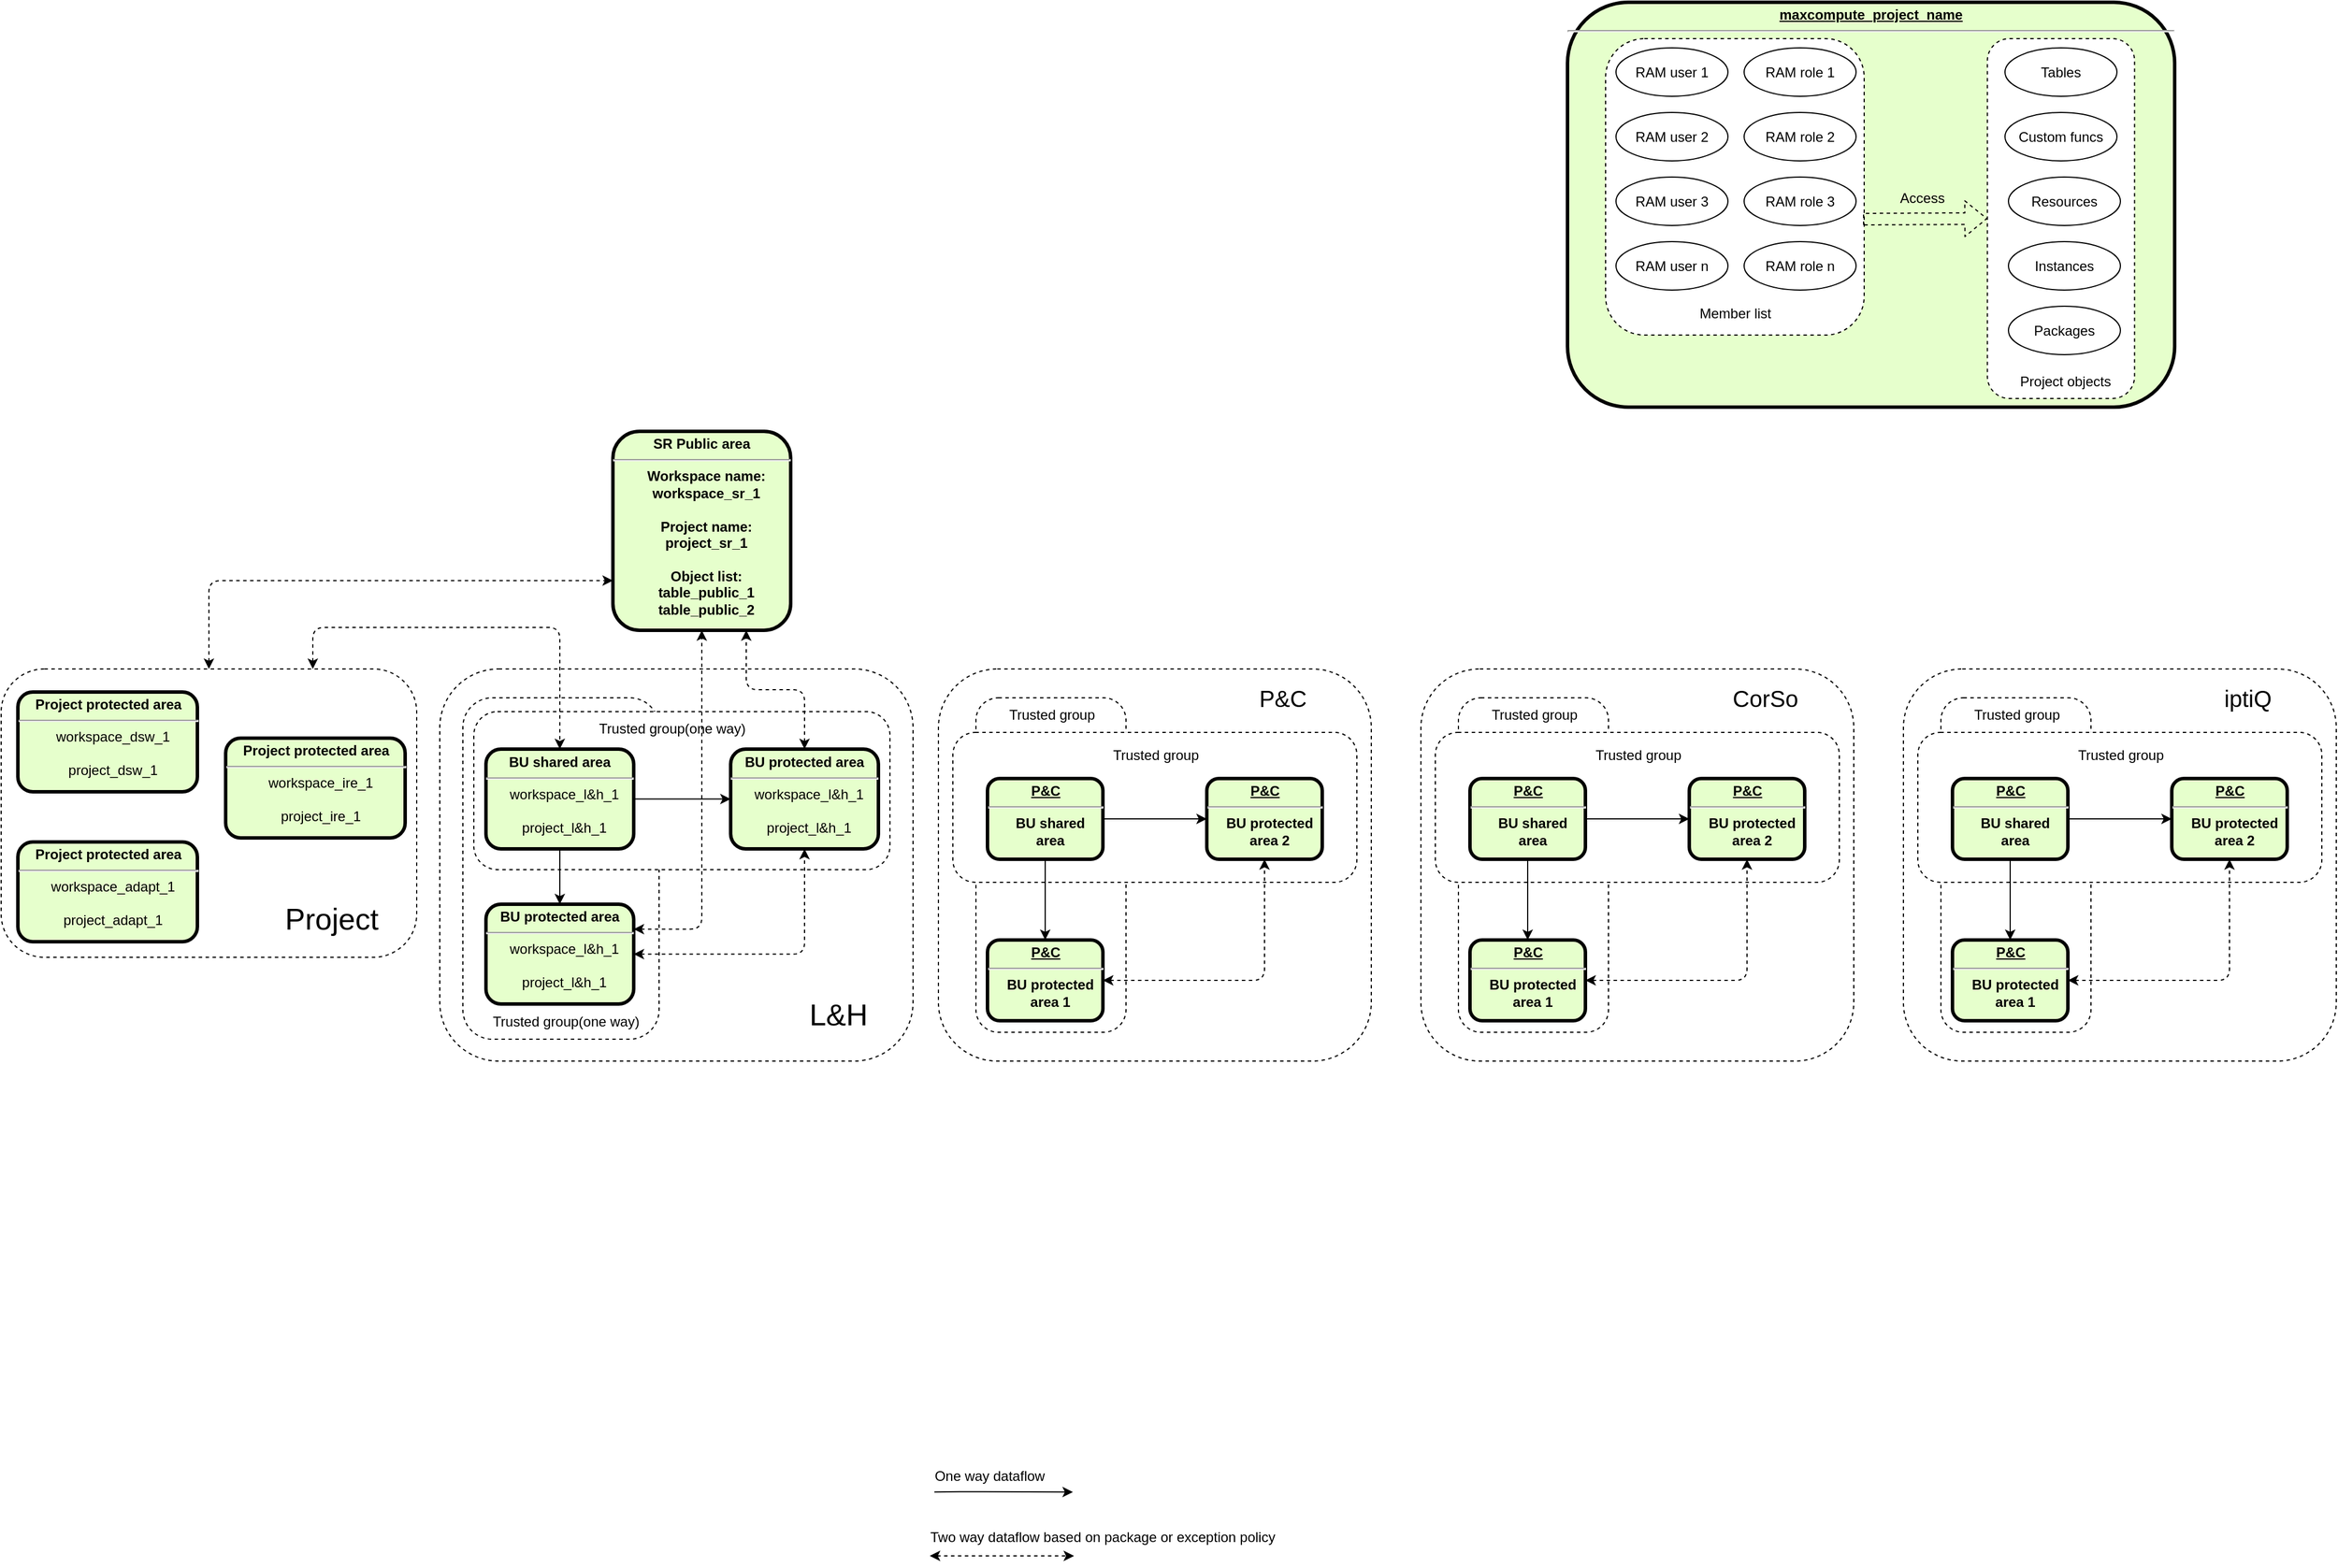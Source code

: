 <mxfile version="14.4.4" type="github">
  <diagram name="Page-1" id="c7558073-3199-34d8-9f00-42111426c3f3">
    <mxGraphModel dx="1746" dy="1850" grid="1" gridSize="10" guides="1" tooltips="1" connect="1" arrows="1" fold="1" page="1" pageScale="1" pageWidth="826" pageHeight="1169" background="#ffffff" math="0" shadow="0">
      <root>
        <mxCell id="0" />
        <mxCell id="1" parent="0" />
        <mxCell id="zFzPmybtbYSCaZnyCdFx-10" value="&lt;p style=&quot;margin: 0px ; margin-top: 4px ; text-align: center ; text-decoration: underline&quot;&gt;maxcompute_project_name&lt;/p&gt;&lt;hr&gt;&lt;p style=&quot;margin: 0px ; margin-left: 8px&quot;&gt;&lt;br&gt;&lt;/p&gt;" style="verticalAlign=middle;align=center;overflow=fill;fontSize=12;fontFamily=Helvetica;html=1;rounded=1;fontStyle=1;strokeWidth=3;fillColor=#E6FFCC" parent="1" vertex="1">
          <mxGeometry x="1157" y="-72" width="526" height="351" as="geometry" />
        </mxCell>
        <mxCell id="zFzPmybtbYSCaZnyCdFx-26" value="" style="rounded=1;whiteSpace=wrap;html=1;dashed=1;" parent="1" vertex="1">
          <mxGeometry x="1520.75" y="-40.5" width="127.5" height="312" as="geometry" />
        </mxCell>
        <mxCell id="zFzPmybtbYSCaZnyCdFx-24" value="" style="rounded=1;whiteSpace=wrap;html=1;dashed=1;" parent="1" vertex="1">
          <mxGeometry x="1190" y="-40.5" width="224" height="257" as="geometry" />
        </mxCell>
        <mxCell id="P1ETKW7xS4ezUGH-ev0N-116" value="" style="rounded=1;whiteSpace=wrap;html=1;dashed=1;" parent="1" vertex="1">
          <mxGeometry x="180" y="506" width="410" height="340" as="geometry" />
        </mxCell>
        <mxCell id="P1ETKW7xS4ezUGH-ev0N-103" value="" style="rounded=1;whiteSpace=wrap;html=1;dashed=1;" parent="1" vertex="1">
          <mxGeometry x="200" y="531" width="170" height="296" as="geometry" />
        </mxCell>
        <mxCell id="P1ETKW7xS4ezUGH-ev0N-111" value="" style="rounded=1;whiteSpace=wrap;html=1;dashed=1;" parent="1" vertex="1">
          <mxGeometry x="209.5" y="543" width="360.5" height="137" as="geometry" />
        </mxCell>
        <mxCell id="P1ETKW7xS4ezUGH-ev0N-105" value="" style="edgeStyle=orthogonalEdgeStyle;rounded=0;orthogonalLoop=1;jettySize=auto;html=1;entryX=0.5;entryY=0;entryDx=0;entryDy=0;" parent="1" source="10" target="BuY6lLi31nu-NfypY2Oj-50" edge="1">
          <mxGeometry relative="1" as="geometry">
            <mxPoint x="284" y="690" as="targetPoint" />
          </mxGeometry>
        </mxCell>
        <mxCell id="P1ETKW7xS4ezUGH-ev0N-113" value="" style="edgeStyle=orthogonalEdgeStyle;rounded=0;orthogonalLoop=1;jettySize=auto;html=1;exitX=1;exitY=0.5;exitDx=0;exitDy=0;entryX=0;entryY=0.5;entryDx=0;entryDy=0;" parent="1" source="10" target="BuY6lLi31nu-NfypY2Oj-49" edge="1">
          <mxGeometry relative="1" as="geometry">
            <mxPoint x="431" y="619" as="targetPoint" />
          </mxGeometry>
        </mxCell>
        <mxCell id="10" value="&lt;p style=&quot;margin: 4px 0px 0px&quot;&gt;BU shared area&lt;/p&gt;&lt;hr&gt;&lt;p style=&quot;margin: 0px ; margin-left: 8px&quot;&gt;&lt;span style=&quot;font-weight: 400&quot;&gt;workspace_l&amp;amp;h_1&lt;/span&gt;&lt;br&gt;&lt;/p&gt;&lt;p style=&quot;margin: 0px ; margin-left: 8px&quot;&gt;&lt;span style=&quot;font-weight: 400&quot;&gt;&lt;br&gt;&lt;/span&gt;&lt;/p&gt;&lt;p style=&quot;margin: 0px ; margin-left: 8px&quot;&gt;&lt;span style=&quot;font-weight: normal&quot;&gt;project_l&amp;amp;h_1&lt;/span&gt;&lt;/p&gt;" style="verticalAlign=middle;align=center;overflow=fill;fontSize=12;fontFamily=Helvetica;html=1;rounded=1;fontStyle=1;strokeWidth=3;fillColor=#E6FFCC" parent="1" vertex="1">
          <mxGeometry x="220" y="575.5" width="128" height="86.5" as="geometry" />
        </mxCell>
        <mxCell id="P1ETKW7xS4ezUGH-ev0N-104" value="Trusted group(one way)" style="text;html=1;align=center;verticalAlign=middle;resizable=0;points=[];autosize=1;" parent="1" vertex="1">
          <mxGeometry x="220" y="803" width="137" height="18" as="geometry" />
        </mxCell>
        <mxCell id="P1ETKW7xS4ezUGH-ev0N-112" value="Trusted group(one way)" style="text;html=1;align=center;verticalAlign=middle;resizable=0;points=[];autosize=1;" parent="1" vertex="1">
          <mxGeometry x="312" y="548.5" width="137" height="18" as="geometry" />
        </mxCell>
        <mxCell id="P1ETKW7xS4ezUGH-ev0N-117" value="L&amp;amp;H" style="text;html=1;align=center;verticalAlign=middle;resizable=0;points=[];autosize=1;strokeWidth=1;fontSize=26;" parent="1" vertex="1">
          <mxGeometry x="490" y="786" width="70" height="40" as="geometry" />
        </mxCell>
        <mxCell id="P1ETKW7xS4ezUGH-ev0N-125" value="" style="endArrow=classic;html=1;fontSize=20;" parent="1" edge="1">
          <mxGeometry width="50" height="50" relative="1" as="geometry">
            <mxPoint x="608.5" y="1219.66" as="sourcePoint" />
            <mxPoint x="728.5" y="1219.66" as="targetPoint" />
            <Array as="points">
              <mxPoint x="640.5" y="1219.33" />
            </Array>
          </mxGeometry>
        </mxCell>
        <mxCell id="P1ETKW7xS4ezUGH-ev0N-126" value="&lt;font style=&quot;font-size: 12px&quot;&gt;One way dataflow&lt;/font&gt;" style="text;html=1;align=center;verticalAlign=middle;resizable=0;points=[];autosize=1;fontSize=20;" parent="1" vertex="1">
          <mxGeometry x="603" y="1186.0" width="105" height="31" as="geometry" />
        </mxCell>
        <mxCell id="P1ETKW7xS4ezUGH-ev0N-127" value="" style="rounded=1;whiteSpace=wrap;html=1;dashed=1;" parent="1" vertex="1">
          <mxGeometry x="612" y="506" width="375" height="340" as="geometry" />
        </mxCell>
        <mxCell id="P1ETKW7xS4ezUGH-ev0N-128" value="" style="rounded=1;whiteSpace=wrap;html=1;dashed=1;" parent="1" vertex="1">
          <mxGeometry x="644.5" y="531" width="130" height="290" as="geometry" />
        </mxCell>
        <mxCell id="P1ETKW7xS4ezUGH-ev0N-129" value="" style="rounded=1;whiteSpace=wrap;html=1;dashed=1;" parent="1" vertex="1">
          <mxGeometry x="624.5" y="561" width="350" height="130" as="geometry" />
        </mxCell>
        <mxCell id="P1ETKW7xS4ezUGH-ev0N-130" value="" style="edgeStyle=orthogonalEdgeStyle;rounded=0;orthogonalLoop=1;jettySize=auto;html=1;" parent="1" source="P1ETKW7xS4ezUGH-ev0N-132" target="P1ETKW7xS4ezUGH-ev0N-133" edge="1">
          <mxGeometry relative="1" as="geometry" />
        </mxCell>
        <mxCell id="P1ETKW7xS4ezUGH-ev0N-131" value="" style="edgeStyle=orthogonalEdgeStyle;rounded=0;orthogonalLoop=1;jettySize=auto;html=1;exitX=1;exitY=0.5;exitDx=0;exitDy=0;entryX=0;entryY=0.5;entryDx=0;entryDy=0;" parent="1" source="P1ETKW7xS4ezUGH-ev0N-132" target="P1ETKW7xS4ezUGH-ev0N-137" edge="1">
          <mxGeometry relative="1" as="geometry" />
        </mxCell>
        <mxCell id="P1ETKW7xS4ezUGH-ev0N-132" value="&lt;p style=&quot;margin: 4px 0px 0px ; text-decoration: underline&quot;&gt;P&amp;amp;C&lt;/p&gt;&lt;hr&gt;&lt;p style=&quot;margin: 0px ; margin-left: 8px&quot;&gt;BU shared&lt;/p&gt;&lt;p style=&quot;margin: 0px ; margin-left: 8px&quot;&gt;area&lt;/p&gt;" style="verticalAlign=middle;align=center;overflow=fill;fontSize=12;fontFamily=Helvetica;html=1;rounded=1;fontStyle=1;strokeWidth=3;fillColor=#E6FFCC" parent="1" vertex="1">
          <mxGeometry x="654.5" y="601" width="100" height="70" as="geometry" />
        </mxCell>
        <mxCell id="P1ETKW7xS4ezUGH-ev0N-133" value="&lt;p style=&quot;margin: 0px ; margin-top: 4px ; text-align: center ; text-decoration: underline&quot;&gt;P&amp;amp;C&lt;/p&gt;&lt;hr&gt;&lt;p style=&quot;margin: 0px ; margin-left: 8px&quot;&gt;BU protected&lt;/p&gt;&lt;p style=&quot;margin: 0px ; margin-left: 8px&quot;&gt;area 1&lt;/p&gt;" style="verticalAlign=middle;align=center;overflow=fill;fontSize=12;fontFamily=Helvetica;html=1;rounded=1;fontStyle=1;strokeWidth=3;fillColor=#E6FFCC" parent="1" vertex="1">
          <mxGeometry x="654.5" y="741" width="100" height="70" as="geometry" />
        </mxCell>
        <mxCell id="P1ETKW7xS4ezUGH-ev0N-137" value="&lt;p style=&quot;margin: 0px ; margin-top: 4px ; text-align: center ; text-decoration: underline&quot;&gt;P&amp;amp;C&lt;/p&gt;&lt;hr&gt;&lt;p style=&quot;margin: 0px ; margin-left: 8px&quot;&gt;BU protected&lt;/p&gt;&lt;p style=&quot;margin: 0px ; margin-left: 8px&quot;&gt;area 2&lt;/p&gt;" style="verticalAlign=middle;align=center;overflow=fill;fontSize=12;fontFamily=Helvetica;html=1;rounded=1;fontStyle=1;strokeWidth=3;fillColor=#E6FFCC" parent="1" vertex="1">
          <mxGeometry x="844.5" y="601" width="100" height="70" as="geometry" />
        </mxCell>
        <mxCell id="P1ETKW7xS4ezUGH-ev0N-138" value="Trusted group" style="text;html=1;align=center;verticalAlign=middle;resizable=0;points=[];autosize=1;" parent="1" vertex="1">
          <mxGeometry x="664.5" y="536" width="90" height="20" as="geometry" />
        </mxCell>
        <mxCell id="P1ETKW7xS4ezUGH-ev0N-139" value="Trusted group" style="text;html=1;align=center;verticalAlign=middle;resizable=0;points=[];autosize=1;" parent="1" vertex="1">
          <mxGeometry x="754.5" y="571" width="90" height="20" as="geometry" />
        </mxCell>
        <mxCell id="P1ETKW7xS4ezUGH-ev0N-140" value="P&amp;amp;C" style="text;html=1;align=center;verticalAlign=middle;resizable=0;points=[];autosize=1;strokeWidth=1;fontSize=20;" parent="1" vertex="1">
          <mxGeometry x="879.5" y="516" width="60" height="30" as="geometry" />
        </mxCell>
        <mxCell id="P1ETKW7xS4ezUGH-ev0N-143" value="" style="rounded=1;whiteSpace=wrap;html=1;dashed=1;" parent="1" vertex="1">
          <mxGeometry x="-200" y="506" width="360" height="250" as="geometry" />
        </mxCell>
        <mxCell id="P1ETKW7xS4ezUGH-ev0N-156" value="Project" style="text;html=1;align=center;verticalAlign=middle;resizable=0;points=[];autosize=1;strokeWidth=1;fontSize=26;" parent="1" vertex="1">
          <mxGeometry x="36" y="702.5" width="100" height="40" as="geometry" />
        </mxCell>
        <mxCell id="P1ETKW7xS4ezUGH-ev0N-159" value="&lt;p style=&quot;margin: 4px 0px 0px ; text-align: center&quot;&gt;SR Public area&lt;/p&gt;&lt;hr&gt;&lt;p style=&quot;margin: 0px ; margin-left: 8px&quot;&gt;&lt;span&gt;Workspace name:&lt;/span&gt;&lt;/p&gt;&lt;p style=&quot;margin: 0px ; margin-left: 8px&quot;&gt;&lt;span&gt;workspace_sr_1&lt;/span&gt;&lt;br&gt;&lt;/p&gt;&lt;p style=&quot;margin: 0px ; margin-left: 8px&quot;&gt;&lt;span&gt;&lt;br&gt;&lt;/span&gt;&lt;/p&gt;&lt;p style=&quot;margin: 0px ; margin-left: 8px&quot;&gt;&lt;span&gt;Project name:&lt;/span&gt;&lt;/p&gt;&lt;p style=&quot;margin: 0px ; margin-left: 8px&quot;&gt;&lt;span&gt;project_sr_1&lt;/span&gt;&lt;/p&gt;&lt;p style=&quot;margin: 0px ; margin-left: 8px&quot;&gt;&lt;span&gt;&lt;br&gt;&lt;/span&gt;&lt;/p&gt;&lt;p style=&quot;margin: 0px ; margin-left: 8px&quot;&gt;&lt;span&gt;Object list:&lt;/span&gt;&lt;/p&gt;&lt;p style=&quot;margin: 0px ; margin-left: 8px&quot;&gt;table_public_1&lt;/p&gt;&lt;p style=&quot;margin: 0px ; margin-left: 8px&quot;&gt;table_public_2&lt;/p&gt;" style="verticalAlign=middle;align=center;overflow=fill;fontSize=12;fontFamily=Helvetica;html=1;rounded=1;fontStyle=1;strokeWidth=3;fillColor=#E6FFCC" parent="1" vertex="1">
          <mxGeometry x="330" y="300" width="154" height="172.5" as="geometry" />
        </mxCell>
        <mxCell id="P1ETKW7xS4ezUGH-ev0N-176" value="" style="endArrow=classic;startArrow=classic;html=1;dashed=1;fontSize=20;exitX=1;exitY=0.5;exitDx=0;exitDy=0;entryX=0.5;entryY=1;entryDx=0;entryDy=0;" parent="1" edge="1">
          <mxGeometry width="50" height="50" relative="1" as="geometry">
            <mxPoint x="754.5" y="776" as="sourcePoint" />
            <mxPoint x="894.5" y="671" as="targetPoint" />
            <Array as="points">
              <mxPoint x="894.5" y="776" />
            </Array>
          </mxGeometry>
        </mxCell>
        <mxCell id="zFzPmybtbYSCaZnyCdFx-11" value="RAM user 3" style="ellipse;whiteSpace=wrap;html=1;" parent="1" vertex="1">
          <mxGeometry x="1199" y="79.5" width="97" height="42" as="geometry" />
        </mxCell>
        <mxCell id="zFzPmybtbYSCaZnyCdFx-12" value="RAM user 2" style="ellipse;whiteSpace=wrap;html=1;" parent="1" vertex="1">
          <mxGeometry x="1199" y="23.5" width="97" height="42" as="geometry" />
        </mxCell>
        <mxCell id="zFzPmybtbYSCaZnyCdFx-13" value="RAM user 1" style="ellipse;whiteSpace=wrap;html=1;" parent="1" vertex="1">
          <mxGeometry x="1199" y="-32.5" width="97" height="42" as="geometry" />
        </mxCell>
        <mxCell id="zFzPmybtbYSCaZnyCdFx-14" value="RAM role 3" style="ellipse;whiteSpace=wrap;html=1;" parent="1" vertex="1">
          <mxGeometry x="1310" y="79.5" width="97" height="42" as="geometry" />
        </mxCell>
        <mxCell id="zFzPmybtbYSCaZnyCdFx-15" value="RAM role 2" style="ellipse;whiteSpace=wrap;html=1;" parent="1" vertex="1">
          <mxGeometry x="1310" y="23.5" width="97" height="42" as="geometry" />
        </mxCell>
        <mxCell id="zFzPmybtbYSCaZnyCdFx-16" value="RAM role 1" style="ellipse;whiteSpace=wrap;html=1;" parent="1" vertex="1">
          <mxGeometry x="1310" y="-32.5" width="97" height="42" as="geometry" />
        </mxCell>
        <mxCell id="zFzPmybtbYSCaZnyCdFx-17" value="RAM user n" style="ellipse;whiteSpace=wrap;html=1;" parent="1" vertex="1">
          <mxGeometry x="1199" y="135.5" width="97" height="42" as="geometry" />
        </mxCell>
        <mxCell id="zFzPmybtbYSCaZnyCdFx-18" value="RAM role n" style="ellipse;whiteSpace=wrap;html=1;" parent="1" vertex="1">
          <mxGeometry x="1310" y="135.5" width="97" height="42" as="geometry" />
        </mxCell>
        <mxCell id="zFzPmybtbYSCaZnyCdFx-19" value="Tables" style="ellipse;whiteSpace=wrap;html=1;" parent="1" vertex="1">
          <mxGeometry x="1536" y="-32.5" width="97" height="42" as="geometry" />
        </mxCell>
        <mxCell id="zFzPmybtbYSCaZnyCdFx-20" value="Custom funcs" style="ellipse;whiteSpace=wrap;html=1;" parent="1" vertex="1">
          <mxGeometry x="1536" y="23.5" width="97" height="42" as="geometry" />
        </mxCell>
        <mxCell id="zFzPmybtbYSCaZnyCdFx-21" value="Resources" style="ellipse;whiteSpace=wrap;html=1;" parent="1" vertex="1">
          <mxGeometry x="1539" y="79.5" width="97" height="42" as="geometry" />
        </mxCell>
        <mxCell id="zFzPmybtbYSCaZnyCdFx-22" value="Instances" style="ellipse;whiteSpace=wrap;html=1;" parent="1" vertex="1">
          <mxGeometry x="1539" y="135.5" width="97" height="42" as="geometry" />
        </mxCell>
        <mxCell id="zFzPmybtbYSCaZnyCdFx-23" value="Packages" style="ellipse;whiteSpace=wrap;html=1;" parent="1" vertex="1">
          <mxGeometry x="1539" y="191.5" width="97" height="42" as="geometry" />
        </mxCell>
        <mxCell id="zFzPmybtbYSCaZnyCdFx-25" value="Member list" style="text;html=1;align=center;verticalAlign=middle;resizable=0;points=[];autosize=1;" parent="1" vertex="1">
          <mxGeometry x="1266" y="188.5" width="72" height="18" as="geometry" />
        </mxCell>
        <mxCell id="zFzPmybtbYSCaZnyCdFx-27" value="Project objects" style="text;html=1;align=center;verticalAlign=middle;resizable=0;points=[];autosize=1;" parent="1" vertex="1">
          <mxGeometry x="1543" y="247.5" width="89" height="18" as="geometry" />
        </mxCell>
        <mxCell id="BuY6lLi31nu-NfypY2Oj-10" value="" style="shape=flexArrow;endArrow=classic;html=1;entryX=0;entryY=0.5;entryDx=0;entryDy=0;dashed=1;" edge="1" parent="1" target="zFzPmybtbYSCaZnyCdFx-26">
          <mxGeometry width="50" height="50" relative="1" as="geometry">
            <mxPoint x="1413" y="116" as="sourcePoint" />
            <mxPoint x="1483" y="69" as="targetPoint" />
          </mxGeometry>
        </mxCell>
        <mxCell id="BuY6lLi31nu-NfypY2Oj-11" value="Access" style="text;html=1;align=center;verticalAlign=middle;resizable=0;points=[];autosize=1;" vertex="1" parent="1">
          <mxGeometry x="1439" y="89" width="49" height="18" as="geometry" />
        </mxCell>
        <mxCell id="BuY6lLi31nu-NfypY2Oj-12" value="" style="rounded=1;whiteSpace=wrap;html=1;dashed=1;" vertex="1" parent="1">
          <mxGeometry x="1030" y="506" width="375" height="340" as="geometry" />
        </mxCell>
        <mxCell id="BuY6lLi31nu-NfypY2Oj-13" value="" style="rounded=1;whiteSpace=wrap;html=1;dashed=1;" vertex="1" parent="1">
          <mxGeometry x="1062.5" y="531" width="130" height="290" as="geometry" />
        </mxCell>
        <mxCell id="BuY6lLi31nu-NfypY2Oj-14" value="" style="rounded=1;whiteSpace=wrap;html=1;dashed=1;" vertex="1" parent="1">
          <mxGeometry x="1042.5" y="561" width="350" height="130" as="geometry" />
        </mxCell>
        <mxCell id="BuY6lLi31nu-NfypY2Oj-15" value="" style="edgeStyle=orthogonalEdgeStyle;rounded=0;orthogonalLoop=1;jettySize=auto;html=1;" edge="1" parent="1" source="BuY6lLi31nu-NfypY2Oj-17" target="BuY6lLi31nu-NfypY2Oj-18">
          <mxGeometry relative="1" as="geometry" />
        </mxCell>
        <mxCell id="BuY6lLi31nu-NfypY2Oj-16" value="" style="edgeStyle=orthogonalEdgeStyle;rounded=0;orthogonalLoop=1;jettySize=auto;html=1;exitX=1;exitY=0.5;exitDx=0;exitDy=0;entryX=0;entryY=0.5;entryDx=0;entryDy=0;" edge="1" parent="1" source="BuY6lLi31nu-NfypY2Oj-17" target="BuY6lLi31nu-NfypY2Oj-19">
          <mxGeometry relative="1" as="geometry" />
        </mxCell>
        <mxCell id="BuY6lLi31nu-NfypY2Oj-17" value="&lt;p style=&quot;margin: 4px 0px 0px ; text-decoration: underline&quot;&gt;P&amp;amp;C&lt;/p&gt;&lt;hr&gt;&lt;p style=&quot;margin: 0px ; margin-left: 8px&quot;&gt;BU shared&lt;/p&gt;&lt;p style=&quot;margin: 0px ; margin-left: 8px&quot;&gt;area&lt;/p&gt;" style="verticalAlign=middle;align=center;overflow=fill;fontSize=12;fontFamily=Helvetica;html=1;rounded=1;fontStyle=1;strokeWidth=3;fillColor=#E6FFCC" vertex="1" parent="1">
          <mxGeometry x="1072.5" y="601" width="100" height="70" as="geometry" />
        </mxCell>
        <mxCell id="BuY6lLi31nu-NfypY2Oj-18" value="&lt;p style=&quot;margin: 0px ; margin-top: 4px ; text-align: center ; text-decoration: underline&quot;&gt;P&amp;amp;C&lt;/p&gt;&lt;hr&gt;&lt;p style=&quot;margin: 0px ; margin-left: 8px&quot;&gt;BU protected&lt;/p&gt;&lt;p style=&quot;margin: 0px ; margin-left: 8px&quot;&gt;area 1&lt;/p&gt;" style="verticalAlign=middle;align=center;overflow=fill;fontSize=12;fontFamily=Helvetica;html=1;rounded=1;fontStyle=1;strokeWidth=3;fillColor=#E6FFCC" vertex="1" parent="1">
          <mxGeometry x="1072.5" y="741" width="100" height="70" as="geometry" />
        </mxCell>
        <mxCell id="BuY6lLi31nu-NfypY2Oj-19" value="&lt;p style=&quot;margin: 0px ; margin-top: 4px ; text-align: center ; text-decoration: underline&quot;&gt;P&amp;amp;C&lt;/p&gt;&lt;hr&gt;&lt;p style=&quot;margin: 0px ; margin-left: 8px&quot;&gt;BU protected&lt;/p&gt;&lt;p style=&quot;margin: 0px ; margin-left: 8px&quot;&gt;area 2&lt;/p&gt;" style="verticalAlign=middle;align=center;overflow=fill;fontSize=12;fontFamily=Helvetica;html=1;rounded=1;fontStyle=1;strokeWidth=3;fillColor=#E6FFCC" vertex="1" parent="1">
          <mxGeometry x="1262.5" y="601" width="100" height="70" as="geometry" />
        </mxCell>
        <mxCell id="BuY6lLi31nu-NfypY2Oj-20" value="Trusted group" style="text;html=1;align=center;verticalAlign=middle;resizable=0;points=[];autosize=1;" vertex="1" parent="1">
          <mxGeometry x="1082.5" y="536" width="90" height="20" as="geometry" />
        </mxCell>
        <mxCell id="BuY6lLi31nu-NfypY2Oj-21" value="Trusted group" style="text;html=1;align=center;verticalAlign=middle;resizable=0;points=[];autosize=1;" vertex="1" parent="1">
          <mxGeometry x="1172.5" y="571" width="90" height="20" as="geometry" />
        </mxCell>
        <mxCell id="BuY6lLi31nu-NfypY2Oj-22" value="CorSo" style="text;html=1;align=center;verticalAlign=middle;resizable=0;points=[];autosize=1;strokeWidth=1;fontSize=20;" vertex="1" parent="1">
          <mxGeometry x="1294.5" y="517" width="67" height="28" as="geometry" />
        </mxCell>
        <mxCell id="BuY6lLi31nu-NfypY2Oj-24" value="" style="endArrow=classic;startArrow=classic;html=1;dashed=1;fontSize=20;exitX=1;exitY=0.5;exitDx=0;exitDy=0;entryX=0.5;entryY=1;entryDx=0;entryDy=0;" edge="1" parent="1">
          <mxGeometry width="50" height="50" relative="1" as="geometry">
            <mxPoint x="1172.5" y="776" as="sourcePoint" />
            <mxPoint x="1312.5" y="671" as="targetPoint" />
            <Array as="points">
              <mxPoint x="1312.5" y="776" />
            </Array>
          </mxGeometry>
        </mxCell>
        <mxCell id="BuY6lLi31nu-NfypY2Oj-25" value="" style="rounded=1;whiteSpace=wrap;html=1;dashed=1;" vertex="1" parent="1">
          <mxGeometry x="1448" y="506" width="375" height="340" as="geometry" />
        </mxCell>
        <mxCell id="BuY6lLi31nu-NfypY2Oj-26" value="" style="rounded=1;whiteSpace=wrap;html=1;dashed=1;" vertex="1" parent="1">
          <mxGeometry x="1480.5" y="531" width="130" height="290" as="geometry" />
        </mxCell>
        <mxCell id="BuY6lLi31nu-NfypY2Oj-27" value="" style="rounded=1;whiteSpace=wrap;html=1;dashed=1;" vertex="1" parent="1">
          <mxGeometry x="1460.5" y="561" width="350" height="130" as="geometry" />
        </mxCell>
        <mxCell id="BuY6lLi31nu-NfypY2Oj-28" value="" style="edgeStyle=orthogonalEdgeStyle;rounded=0;orthogonalLoop=1;jettySize=auto;html=1;" edge="1" parent="1" source="BuY6lLi31nu-NfypY2Oj-30" target="BuY6lLi31nu-NfypY2Oj-31">
          <mxGeometry relative="1" as="geometry" />
        </mxCell>
        <mxCell id="BuY6lLi31nu-NfypY2Oj-29" value="" style="edgeStyle=orthogonalEdgeStyle;rounded=0;orthogonalLoop=1;jettySize=auto;html=1;exitX=1;exitY=0.5;exitDx=0;exitDy=0;entryX=0;entryY=0.5;entryDx=0;entryDy=0;" edge="1" parent="1" source="BuY6lLi31nu-NfypY2Oj-30" target="BuY6lLi31nu-NfypY2Oj-32">
          <mxGeometry relative="1" as="geometry" />
        </mxCell>
        <mxCell id="BuY6lLi31nu-NfypY2Oj-30" value="&lt;p style=&quot;margin: 4px 0px 0px ; text-decoration: underline&quot;&gt;P&amp;amp;C&lt;/p&gt;&lt;hr&gt;&lt;p style=&quot;margin: 0px ; margin-left: 8px&quot;&gt;BU shared&lt;/p&gt;&lt;p style=&quot;margin: 0px ; margin-left: 8px&quot;&gt;area&lt;/p&gt;" style="verticalAlign=middle;align=center;overflow=fill;fontSize=12;fontFamily=Helvetica;html=1;rounded=1;fontStyle=1;strokeWidth=3;fillColor=#E6FFCC" vertex="1" parent="1">
          <mxGeometry x="1490.5" y="601" width="100" height="70" as="geometry" />
        </mxCell>
        <mxCell id="BuY6lLi31nu-NfypY2Oj-31" value="&lt;p style=&quot;margin: 0px ; margin-top: 4px ; text-align: center ; text-decoration: underline&quot;&gt;P&amp;amp;C&lt;/p&gt;&lt;hr&gt;&lt;p style=&quot;margin: 0px ; margin-left: 8px&quot;&gt;BU protected&lt;/p&gt;&lt;p style=&quot;margin: 0px ; margin-left: 8px&quot;&gt;area 1&lt;/p&gt;" style="verticalAlign=middle;align=center;overflow=fill;fontSize=12;fontFamily=Helvetica;html=1;rounded=1;fontStyle=1;strokeWidth=3;fillColor=#E6FFCC" vertex="1" parent="1">
          <mxGeometry x="1490.5" y="741" width="100" height="70" as="geometry" />
        </mxCell>
        <mxCell id="BuY6lLi31nu-NfypY2Oj-32" value="&lt;p style=&quot;margin: 0px ; margin-top: 4px ; text-align: center ; text-decoration: underline&quot;&gt;P&amp;amp;C&lt;/p&gt;&lt;hr&gt;&lt;p style=&quot;margin: 0px ; margin-left: 8px&quot;&gt;BU protected&lt;/p&gt;&lt;p style=&quot;margin: 0px ; margin-left: 8px&quot;&gt;area 2&lt;/p&gt;" style="verticalAlign=middle;align=center;overflow=fill;fontSize=12;fontFamily=Helvetica;html=1;rounded=1;fontStyle=1;strokeWidth=3;fillColor=#E6FFCC" vertex="1" parent="1">
          <mxGeometry x="1680.5" y="601" width="100" height="70" as="geometry" />
        </mxCell>
        <mxCell id="BuY6lLi31nu-NfypY2Oj-33" value="Trusted group" style="text;html=1;align=center;verticalAlign=middle;resizable=0;points=[];autosize=1;" vertex="1" parent="1">
          <mxGeometry x="1500.5" y="536" width="90" height="20" as="geometry" />
        </mxCell>
        <mxCell id="BuY6lLi31nu-NfypY2Oj-34" value="Trusted group" style="text;html=1;align=center;verticalAlign=middle;resizable=0;points=[];autosize=1;" vertex="1" parent="1">
          <mxGeometry x="1590.5" y="571" width="90" height="20" as="geometry" />
        </mxCell>
        <mxCell id="BuY6lLi31nu-NfypY2Oj-35" value="iptiQ" style="text;html=1;align=center;verticalAlign=middle;resizable=0;points=[];autosize=1;strokeWidth=1;fontSize=20;" vertex="1" parent="1">
          <mxGeometry x="1720.5" y="517" width="51" height="28" as="geometry" />
        </mxCell>
        <mxCell id="BuY6lLi31nu-NfypY2Oj-37" value="" style="endArrow=classic;startArrow=classic;html=1;dashed=1;fontSize=20;exitX=1;exitY=0.5;exitDx=0;exitDy=0;entryX=0.5;entryY=1;entryDx=0;entryDy=0;" edge="1" parent="1">
          <mxGeometry width="50" height="50" relative="1" as="geometry">
            <mxPoint x="1590.5" y="776" as="sourcePoint" />
            <mxPoint x="1730.5" y="671" as="targetPoint" />
            <Array as="points">
              <mxPoint x="1730.5" y="776" />
            </Array>
          </mxGeometry>
        </mxCell>
        <mxCell id="BuY6lLi31nu-NfypY2Oj-38" value="&lt;div&gt;&lt;span style=&quot;font-size: 12px&quot;&gt;Two way dataflow based on package or exception policy&lt;/span&gt;&lt;/div&gt;" style="text;html=1;align=left;verticalAlign=middle;resizable=0;points=[];autosize=1;fontSize=20;" vertex="1" parent="1">
          <mxGeometry x="603" y="1240" width="310" height="30" as="geometry" />
        </mxCell>
        <mxCell id="BuY6lLi31nu-NfypY2Oj-42" value="" style="endArrow=classic;startArrow=classic;html=1;dashed=1;" edge="1" parent="1">
          <mxGeometry width="50" height="50" relative="1" as="geometry">
            <mxPoint x="604.5" y="1275" as="sourcePoint" />
            <mxPoint x="729.5" y="1275" as="targetPoint" />
          </mxGeometry>
        </mxCell>
        <mxCell id="BuY6lLi31nu-NfypY2Oj-45" value="" style="endArrow=classic;startArrow=classic;html=1;dashed=1;fontSize=26;edgeStyle=orthogonalEdgeStyle;entryX=0.75;entryY=1;entryDx=0;entryDy=0;exitX=0.5;exitY=0;exitDx=0;exitDy=0;" edge="1" parent="1" source="BuY6lLi31nu-NfypY2Oj-49" target="P1ETKW7xS4ezUGH-ev0N-159">
          <mxGeometry width="50" height="50" relative="1" as="geometry">
            <mxPoint x="494.5" y="576" as="sourcePoint" />
            <mxPoint x="260" y="360" as="targetPoint" />
          </mxGeometry>
        </mxCell>
        <mxCell id="BuY6lLi31nu-NfypY2Oj-46" value="" style="endArrow=classic;startArrow=classic;html=1;dashed=1;fontSize=26;edgeStyle=orthogonalEdgeStyle;entryX=0.5;entryY=1;entryDx=0;entryDy=0;exitX=1;exitY=0.5;exitDx=0;exitDy=0;" edge="1" parent="1" source="BuY6lLi31nu-NfypY2Oj-50" target="BuY6lLi31nu-NfypY2Oj-49">
          <mxGeometry width="50" height="50" relative="1" as="geometry">
            <mxPoint x="348" y="748.5" as="sourcePoint" />
            <mxPoint x="494.5" y="662" as="targetPoint" />
          </mxGeometry>
        </mxCell>
        <mxCell id="BuY6lLi31nu-NfypY2Oj-49" value="&lt;p style=&quot;margin: 4px 0px 0px&quot;&gt;BU protected area&lt;/p&gt;&lt;hr&gt;&lt;p style=&quot;margin: 0px ; margin-left: 8px&quot;&gt;&lt;span style=&quot;font-weight: 400&quot;&gt;workspace_l&amp;amp;h_1&lt;/span&gt;&lt;br&gt;&lt;/p&gt;&lt;p style=&quot;margin: 0px ; margin-left: 8px&quot;&gt;&lt;span style=&quot;font-weight: 400&quot;&gt;&lt;br&gt;&lt;/span&gt;&lt;/p&gt;&lt;p style=&quot;margin: 0px ; margin-left: 8px&quot;&gt;&lt;span style=&quot;font-weight: normal&quot;&gt;project_l&amp;amp;h_1&lt;/span&gt;&lt;/p&gt;" style="verticalAlign=middle;align=center;overflow=fill;fontSize=12;fontFamily=Helvetica;html=1;rounded=1;fontStyle=1;strokeWidth=3;fillColor=#E6FFCC" vertex="1" parent="1">
          <mxGeometry x="432" y="575.5" width="128" height="86.5" as="geometry" />
        </mxCell>
        <mxCell id="BuY6lLi31nu-NfypY2Oj-50" value="&lt;p style=&quot;margin: 4px 0px 0px&quot;&gt;BU protected area&lt;/p&gt;&lt;hr&gt;&lt;p style=&quot;margin: 0px ; margin-left: 8px&quot;&gt;&lt;span style=&quot;font-weight: 400&quot;&gt;workspace_l&amp;amp;h_1&lt;/span&gt;&lt;br&gt;&lt;/p&gt;&lt;p style=&quot;margin: 0px ; margin-left: 8px&quot;&gt;&lt;span style=&quot;font-weight: 400&quot;&gt;&lt;br&gt;&lt;/span&gt;&lt;/p&gt;&lt;p style=&quot;margin: 0px ; margin-left: 8px&quot;&gt;&lt;span style=&quot;font-weight: normal&quot;&gt;project_l&amp;amp;h_1&lt;/span&gt;&lt;/p&gt;" style="verticalAlign=middle;align=center;overflow=fill;fontSize=12;fontFamily=Helvetica;html=1;rounded=1;fontStyle=1;strokeWidth=3;fillColor=#E6FFCC" vertex="1" parent="1">
          <mxGeometry x="220" y="710" width="128" height="86.5" as="geometry" />
        </mxCell>
        <mxCell id="BuY6lLi31nu-NfypY2Oj-51" value="&lt;p style=&quot;margin: 4px 0px 0px&quot;&gt;Project protected area&lt;/p&gt;&lt;hr&gt;&lt;p style=&quot;margin: 0px ; margin-left: 8px&quot;&gt;&lt;span style=&quot;font-weight: 400&quot;&gt;workspace_dsw_1&lt;/span&gt;&lt;br&gt;&lt;/p&gt;&lt;p style=&quot;margin: 0px ; margin-left: 8px&quot;&gt;&lt;span style=&quot;font-weight: 400&quot;&gt;&lt;br&gt;&lt;/span&gt;&lt;/p&gt;&lt;p style=&quot;margin: 0px ; margin-left: 8px&quot;&gt;&lt;span style=&quot;font-weight: normal&quot;&gt;project_dsw_1&lt;/span&gt;&lt;/p&gt;" style="verticalAlign=middle;align=center;overflow=fill;fontSize=12;fontFamily=Helvetica;html=1;rounded=1;fontStyle=1;strokeWidth=3;fillColor=#E6FFCC" vertex="1" parent="1">
          <mxGeometry x="-185.5" y="526" width="155.5" height="86.5" as="geometry" />
        </mxCell>
        <mxCell id="BuY6lLi31nu-NfypY2Oj-52" value="&lt;p style=&quot;margin: 4px 0px 0px&quot;&gt;Project protected area&lt;/p&gt;&lt;hr&gt;&lt;p style=&quot;margin: 0px ; margin-left: 8px&quot;&gt;&lt;span style=&quot;font-weight: 400&quot;&gt;workspace_adapt_1&lt;/span&gt;&lt;br&gt;&lt;/p&gt;&lt;p style=&quot;margin: 0px ; margin-left: 8px&quot;&gt;&lt;span style=&quot;font-weight: 400&quot;&gt;&lt;br&gt;&lt;/span&gt;&lt;/p&gt;&lt;p style=&quot;margin: 0px ; margin-left: 8px&quot;&gt;&lt;span style=&quot;font-weight: normal&quot;&gt;project_adapt_1&lt;/span&gt;&lt;/p&gt;" style="verticalAlign=middle;align=center;overflow=fill;fontSize=12;fontFamily=Helvetica;html=1;rounded=1;fontStyle=1;strokeWidth=3;fillColor=#E6FFCC" vertex="1" parent="1">
          <mxGeometry x="-185.5" y="656" width="155.5" height="86.5" as="geometry" />
        </mxCell>
        <mxCell id="BuY6lLi31nu-NfypY2Oj-53" value="&lt;p style=&quot;margin: 4px 0px 0px&quot;&gt;Project protected area&lt;/p&gt;&lt;hr&gt;&lt;p style=&quot;margin: 0px ; margin-left: 8px&quot;&gt;&lt;span style=&quot;font-weight: 400&quot;&gt;workspace_ire_1&lt;/span&gt;&lt;br&gt;&lt;/p&gt;&lt;p style=&quot;margin: 0px ; margin-left: 8px&quot;&gt;&lt;span style=&quot;font-weight: 400&quot;&gt;&lt;br&gt;&lt;/span&gt;&lt;/p&gt;&lt;p style=&quot;margin: 0px ; margin-left: 8px&quot;&gt;&lt;span style=&quot;font-weight: normal&quot;&gt;project_ire_1&lt;/span&gt;&lt;/p&gt;" style="verticalAlign=middle;align=center;overflow=fill;fontSize=12;fontFamily=Helvetica;html=1;rounded=1;fontStyle=1;strokeWidth=3;fillColor=#E6FFCC" vertex="1" parent="1">
          <mxGeometry x="-5.5" y="566" width="155.5" height="86.5" as="geometry" />
        </mxCell>
        <mxCell id="BuY6lLi31nu-NfypY2Oj-54" value="" style="endArrow=classic;startArrow=classic;html=1;dashed=1;fontSize=26;edgeStyle=orthogonalEdgeStyle;entryX=0;entryY=0.75;entryDx=0;entryDy=0;exitX=0.5;exitY=0;exitDx=0;exitDy=0;" edge="1" parent="1" source="P1ETKW7xS4ezUGH-ev0N-143" target="P1ETKW7xS4ezUGH-ev0N-159">
          <mxGeometry width="50" height="50" relative="1" as="geometry">
            <mxPoint x="111" y="434.5" as="sourcePoint" />
            <mxPoint x="70" y="279" as="targetPoint" />
          </mxGeometry>
        </mxCell>
        <mxCell id="BuY6lLi31nu-NfypY2Oj-56" value="" style="endArrow=classic;startArrow=classic;html=1;dashed=1;fontSize=26;edgeStyle=orthogonalEdgeStyle;entryX=0.5;entryY=0;entryDx=0;entryDy=0;exitX=0.75;exitY=0;exitDx=0;exitDy=0;" edge="1" parent="1" source="P1ETKW7xS4ezUGH-ev0N-143" target="10">
          <mxGeometry width="50" height="50" relative="1" as="geometry">
            <mxPoint x="70" y="460" as="sourcePoint" />
            <mxPoint x="349.5" y="386.875" as="targetPoint" />
            <Array as="points">
              <mxPoint x="70" y="470" />
              <mxPoint x="284" y="470" />
            </Array>
          </mxGeometry>
        </mxCell>
        <mxCell id="BuY6lLi31nu-NfypY2Oj-57" value="" style="endArrow=classic;startArrow=classic;html=1;dashed=1;fontSize=26;edgeStyle=orthogonalEdgeStyle;entryX=0.5;entryY=1;entryDx=0;entryDy=0;exitX=1;exitY=0.25;exitDx=0;exitDy=0;" edge="1" parent="1" source="BuY6lLi31nu-NfypY2Oj-50" target="P1ETKW7xS4ezUGH-ev0N-159">
          <mxGeometry width="50" height="50" relative="1" as="geometry">
            <mxPoint x="590" y="443.0" as="sourcePoint" />
            <mxPoint x="539.5" y="340" as="targetPoint" />
          </mxGeometry>
        </mxCell>
      </root>
    </mxGraphModel>
  </diagram>
</mxfile>
